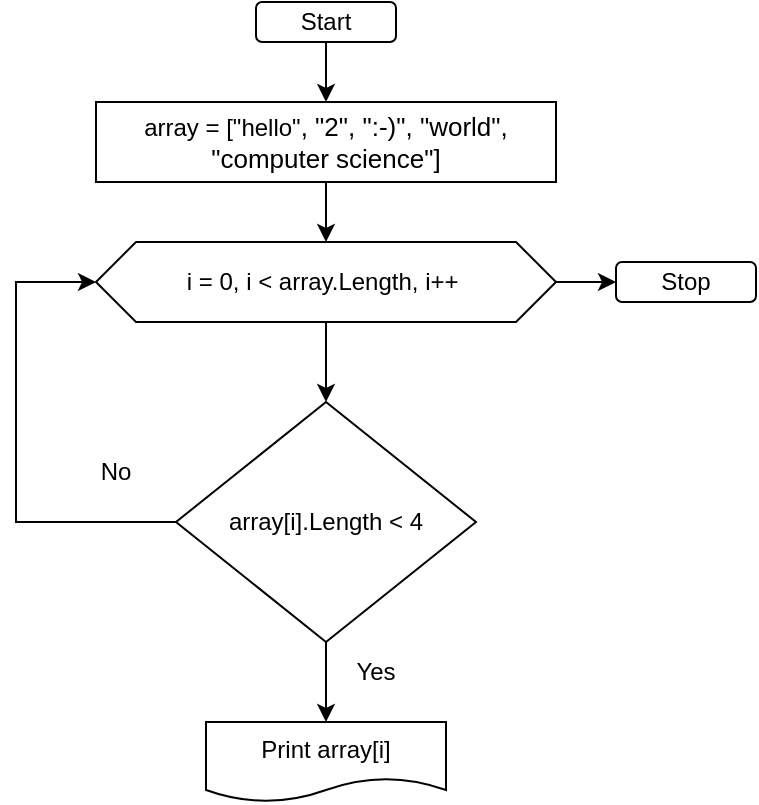 <mxfile version="21.0.4" type="github"><diagram name="Page-1" id="juPCu_73qTHLOrmtAHY5"><mxGraphModel dx="1244" dy="626" grid="1" gridSize="10" guides="1" tooltips="1" connect="1" arrows="1" fold="1" page="1" pageScale="1" pageWidth="827" pageHeight="1169" math="0" shadow="0"><root><mxCell id="0"/><mxCell id="1" parent="0"/><mxCell id="ARZpaWljNwdop5T0l-dT-3" value="" style="edgeStyle=orthogonalEdgeStyle;rounded=0;orthogonalLoop=1;jettySize=auto;html=1;" edge="1" parent="1" source="ARZpaWljNwdop5T0l-dT-1" target="ARZpaWljNwdop5T0l-dT-4"><mxGeometry relative="1" as="geometry"><mxPoint x="395" y="120" as="targetPoint"/></mxGeometry></mxCell><mxCell id="ARZpaWljNwdop5T0l-dT-1" value="Start" style="rounded=1;whiteSpace=wrap;html=1;" vertex="1" parent="1"><mxGeometry x="360" y="40" width="70" height="20" as="geometry"/></mxCell><mxCell id="ARZpaWljNwdop5T0l-dT-6" value="" style="edgeStyle=orthogonalEdgeStyle;rounded=0;orthogonalLoop=1;jettySize=auto;html=1;" edge="1" parent="1" source="ARZpaWljNwdop5T0l-dT-4" target="ARZpaWljNwdop5T0l-dT-5"><mxGeometry relative="1" as="geometry"/></mxCell><mxCell id="ARZpaWljNwdop5T0l-dT-4" value="array = [&quot;hello&quot;&lt;span style=&quot;font-size: 13px; text-align: start; background-color: rgb(255, 255, 255);&quot;&gt;, &lt;/span&gt;&lt;span style=&quot;font-size: 13px; text-align: start; background-color: rgb(255, 255, 255);&quot;&gt;&quot;2&quot;&lt;/span&gt;&lt;span style=&quot;font-size: 13px; text-align: start; background-color: rgb(255, 255, 255);&quot;&gt;, &lt;/span&gt;&lt;span style=&quot;font-size: 13px; text-align: start; background-color: rgb(255, 255, 255);&quot;&gt;&quot;:-)&quot;&lt;/span&gt;&lt;span style=&quot;font-size: 13px; text-align: start; background-color: rgb(255, 255, 255);&quot;&gt;, &lt;/span&gt;&lt;span style=&quot;font-size: 13px; text-align: start; background-color: rgb(255, 255, 255);&quot;&gt;&quot;world&quot;&lt;/span&gt;&lt;span style=&quot;font-size: 13px; text-align: start; background-color: rgb(255, 255, 255);&quot;&gt;, &lt;/span&gt;&lt;span style=&quot;font-size: 13px; text-align: start; background-color: rgb(255, 255, 255);&quot;&gt;&quot;computer science&quot;]&lt;/span&gt;" style="rounded=0;whiteSpace=wrap;html=1;" vertex="1" parent="1"><mxGeometry x="280" y="90" width="230" height="40" as="geometry"/></mxCell><mxCell id="ARZpaWljNwdop5T0l-dT-8" value="" style="edgeStyle=orthogonalEdgeStyle;rounded=0;orthogonalLoop=1;jettySize=auto;html=1;" edge="1" parent="1" source="ARZpaWljNwdop5T0l-dT-5" target="ARZpaWljNwdop5T0l-dT-7"><mxGeometry relative="1" as="geometry"/></mxCell><mxCell id="ARZpaWljNwdop5T0l-dT-13" value="" style="edgeStyle=orthogonalEdgeStyle;rounded=0;orthogonalLoop=1;jettySize=auto;html=1;" edge="1" parent="1" source="ARZpaWljNwdop5T0l-dT-5" target="ARZpaWljNwdop5T0l-dT-12"><mxGeometry relative="1" as="geometry"/></mxCell><mxCell id="ARZpaWljNwdop5T0l-dT-5" value="i = 0, i &amp;lt; array.Length, i++&amp;nbsp;" style="shape=hexagon;perimeter=hexagonPerimeter2;whiteSpace=wrap;html=1;fixedSize=1;rounded=0;" vertex="1" parent="1"><mxGeometry x="280" y="160" width="230" height="40" as="geometry"/></mxCell><mxCell id="ARZpaWljNwdop5T0l-dT-10" value="" style="edgeStyle=orthogonalEdgeStyle;rounded=0;orthogonalLoop=1;jettySize=auto;html=1;" edge="1" parent="1" source="ARZpaWljNwdop5T0l-dT-7" target="ARZpaWljNwdop5T0l-dT-9"><mxGeometry relative="1" as="geometry"/></mxCell><mxCell id="ARZpaWljNwdop5T0l-dT-7" value="array[i].Length &amp;lt; 4" style="rhombus;whiteSpace=wrap;html=1;rounded=0;" vertex="1" parent="1"><mxGeometry x="320" y="240" width="150" height="120" as="geometry"/></mxCell><mxCell id="ARZpaWljNwdop5T0l-dT-9" value="Print array[i]" style="shape=document;whiteSpace=wrap;html=1;boundedLbl=1;rounded=0;" vertex="1" parent="1"><mxGeometry x="335" y="400" width="120" height="40" as="geometry"/></mxCell><mxCell id="ARZpaWljNwdop5T0l-dT-12" value="Stop" style="rounded=1;whiteSpace=wrap;html=1;" vertex="1" parent="1"><mxGeometry x="540" y="170" width="70" height="20" as="geometry"/></mxCell><mxCell id="ARZpaWljNwdop5T0l-dT-14" value="" style="endArrow=classic;html=1;rounded=0;exitX=0;exitY=0.5;exitDx=0;exitDy=0;entryX=0;entryY=0.5;entryDx=0;entryDy=0;" edge="1" parent="1" source="ARZpaWljNwdop5T0l-dT-7" target="ARZpaWljNwdop5T0l-dT-5"><mxGeometry width="50" height="50" relative="1" as="geometry"><mxPoint x="390" y="350" as="sourcePoint"/><mxPoint x="440" y="300" as="targetPoint"/><Array as="points"><mxPoint x="240" y="300"/><mxPoint x="240" y="180"/></Array></mxGeometry></mxCell><mxCell id="ARZpaWljNwdop5T0l-dT-16" value="Yes" style="text;html=1;strokeColor=none;fillColor=none;align=center;verticalAlign=middle;whiteSpace=wrap;rounded=0;" vertex="1" parent="1"><mxGeometry x="390" y="360" width="60" height="30" as="geometry"/></mxCell><mxCell id="ARZpaWljNwdop5T0l-dT-17" value="No" style="text;html=1;strokeColor=none;fillColor=none;align=center;verticalAlign=middle;whiteSpace=wrap;rounded=0;" vertex="1" parent="1"><mxGeometry x="260" y="260" width="60" height="30" as="geometry"/></mxCell></root></mxGraphModel></diagram></mxfile>